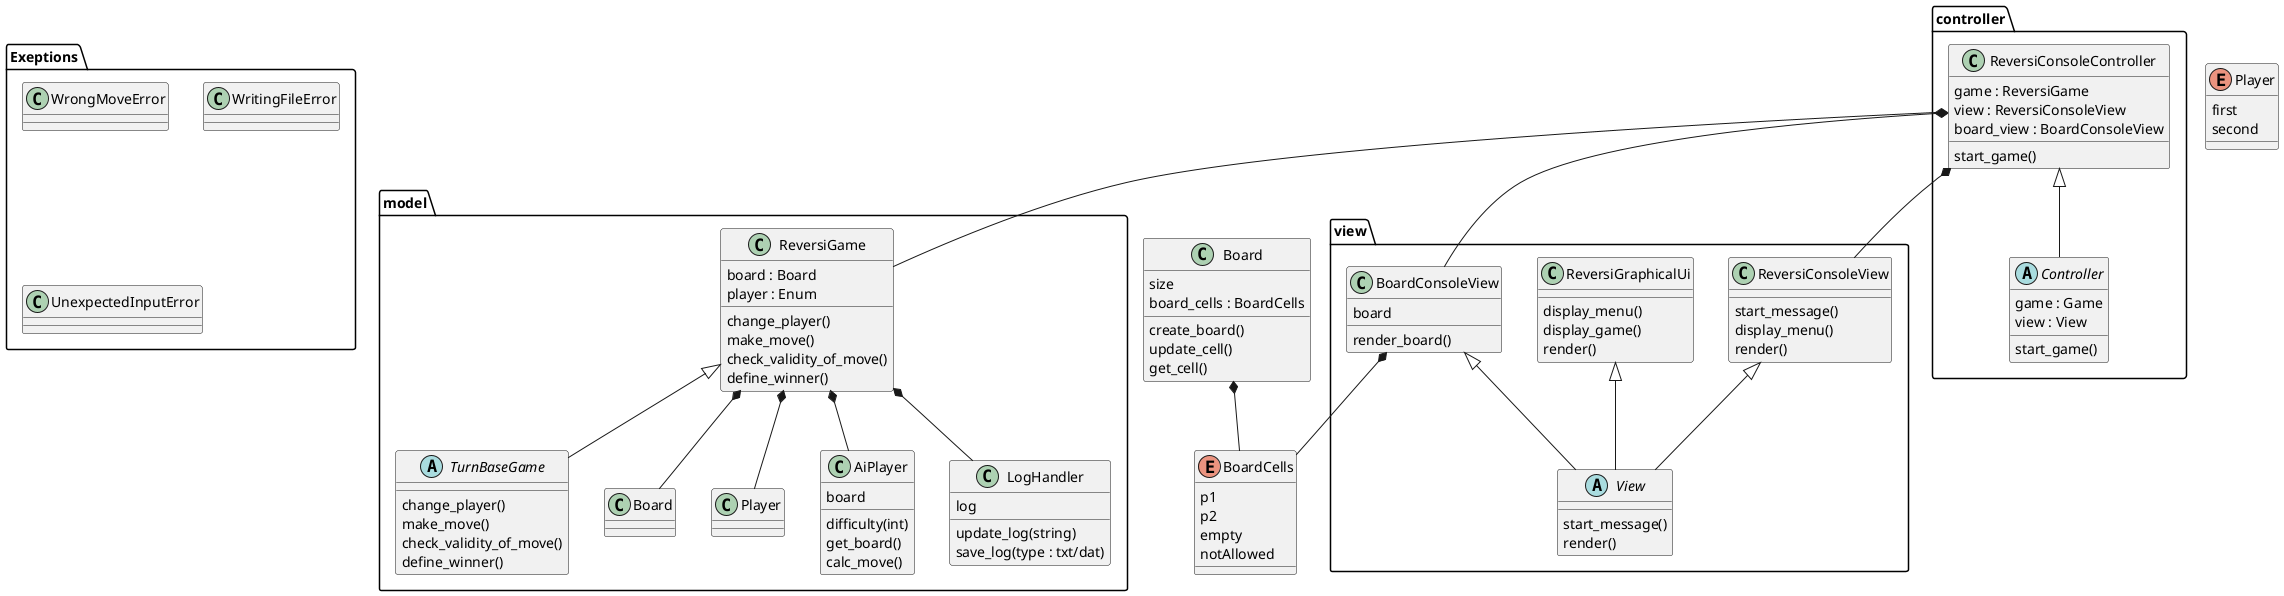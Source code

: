 @startuml Reversi

package model {

    abstract class TurnBaseGame {
    change_player()
    make_move()
    check_validity_of_move()
    define_winner()
    }

    ReversiGame <|-- TurnBaseGame
    ReversiGame *-- Board
    ReversiGame *-- Player

    class ReversiGame {
        board : Board
        player : Enum
        change_player()
        make_move()
        check_validity_of_move()
        define_winner()
    }

    class AiPlayer {
        board
        difficulty(int)
        get_board()
        calc_move()
    }

    ReversiGame *-- AiPlayer

    class LogHandler {
        log
        update_log(string)
        save_log(type : txt/dat)
    }
}

package view {
    abstract class View {
    start_message()
    render()
    }

    class BoardConsoleView {
        board
        render_board()
    }



    class ReversiConsoleView {
        start_message()
        display_menu()
        render()
    }

    class ReversiGraphicalUi {
        display_menu()
        display_game()
        render()
    }

    ReversiConsoleView <|-- View
    ReversiGraphicalUi <|-- View
    BoardConsoleView <|-- View


}


package controller {
    abstract class Controller {
    game : Game
    view : View
    start_game()
    }

    class ReversiConsoleController {
        game : ReversiGame
        view : ReversiConsoleView
        board_view : BoardConsoleView
        start_game()
    }
}


ReversiGame *-- LogHandler

class Board {
    size
    board_cells : BoardCells
    create_board()
    update_cell()
    get_cell()
}

Board *-- BoardCells

enum Player {
    first
    second
}

enum BoardCells {
    p1
    p2
    empty
    notAllowed
}

package Exeptions {

    class WrongMoveError{

    }

    class WritingFileError{

    }

    class UnexpectedInputError {

    }
}





ReversiConsoleController <|-- Controller


ReversiConsoleController *-- ReversiConsoleView
ReversiConsoleController *-- BoardConsoleView
BoardConsoleView *-- BoardCells
ReversiConsoleController *-- ReversiGame


@enduml
